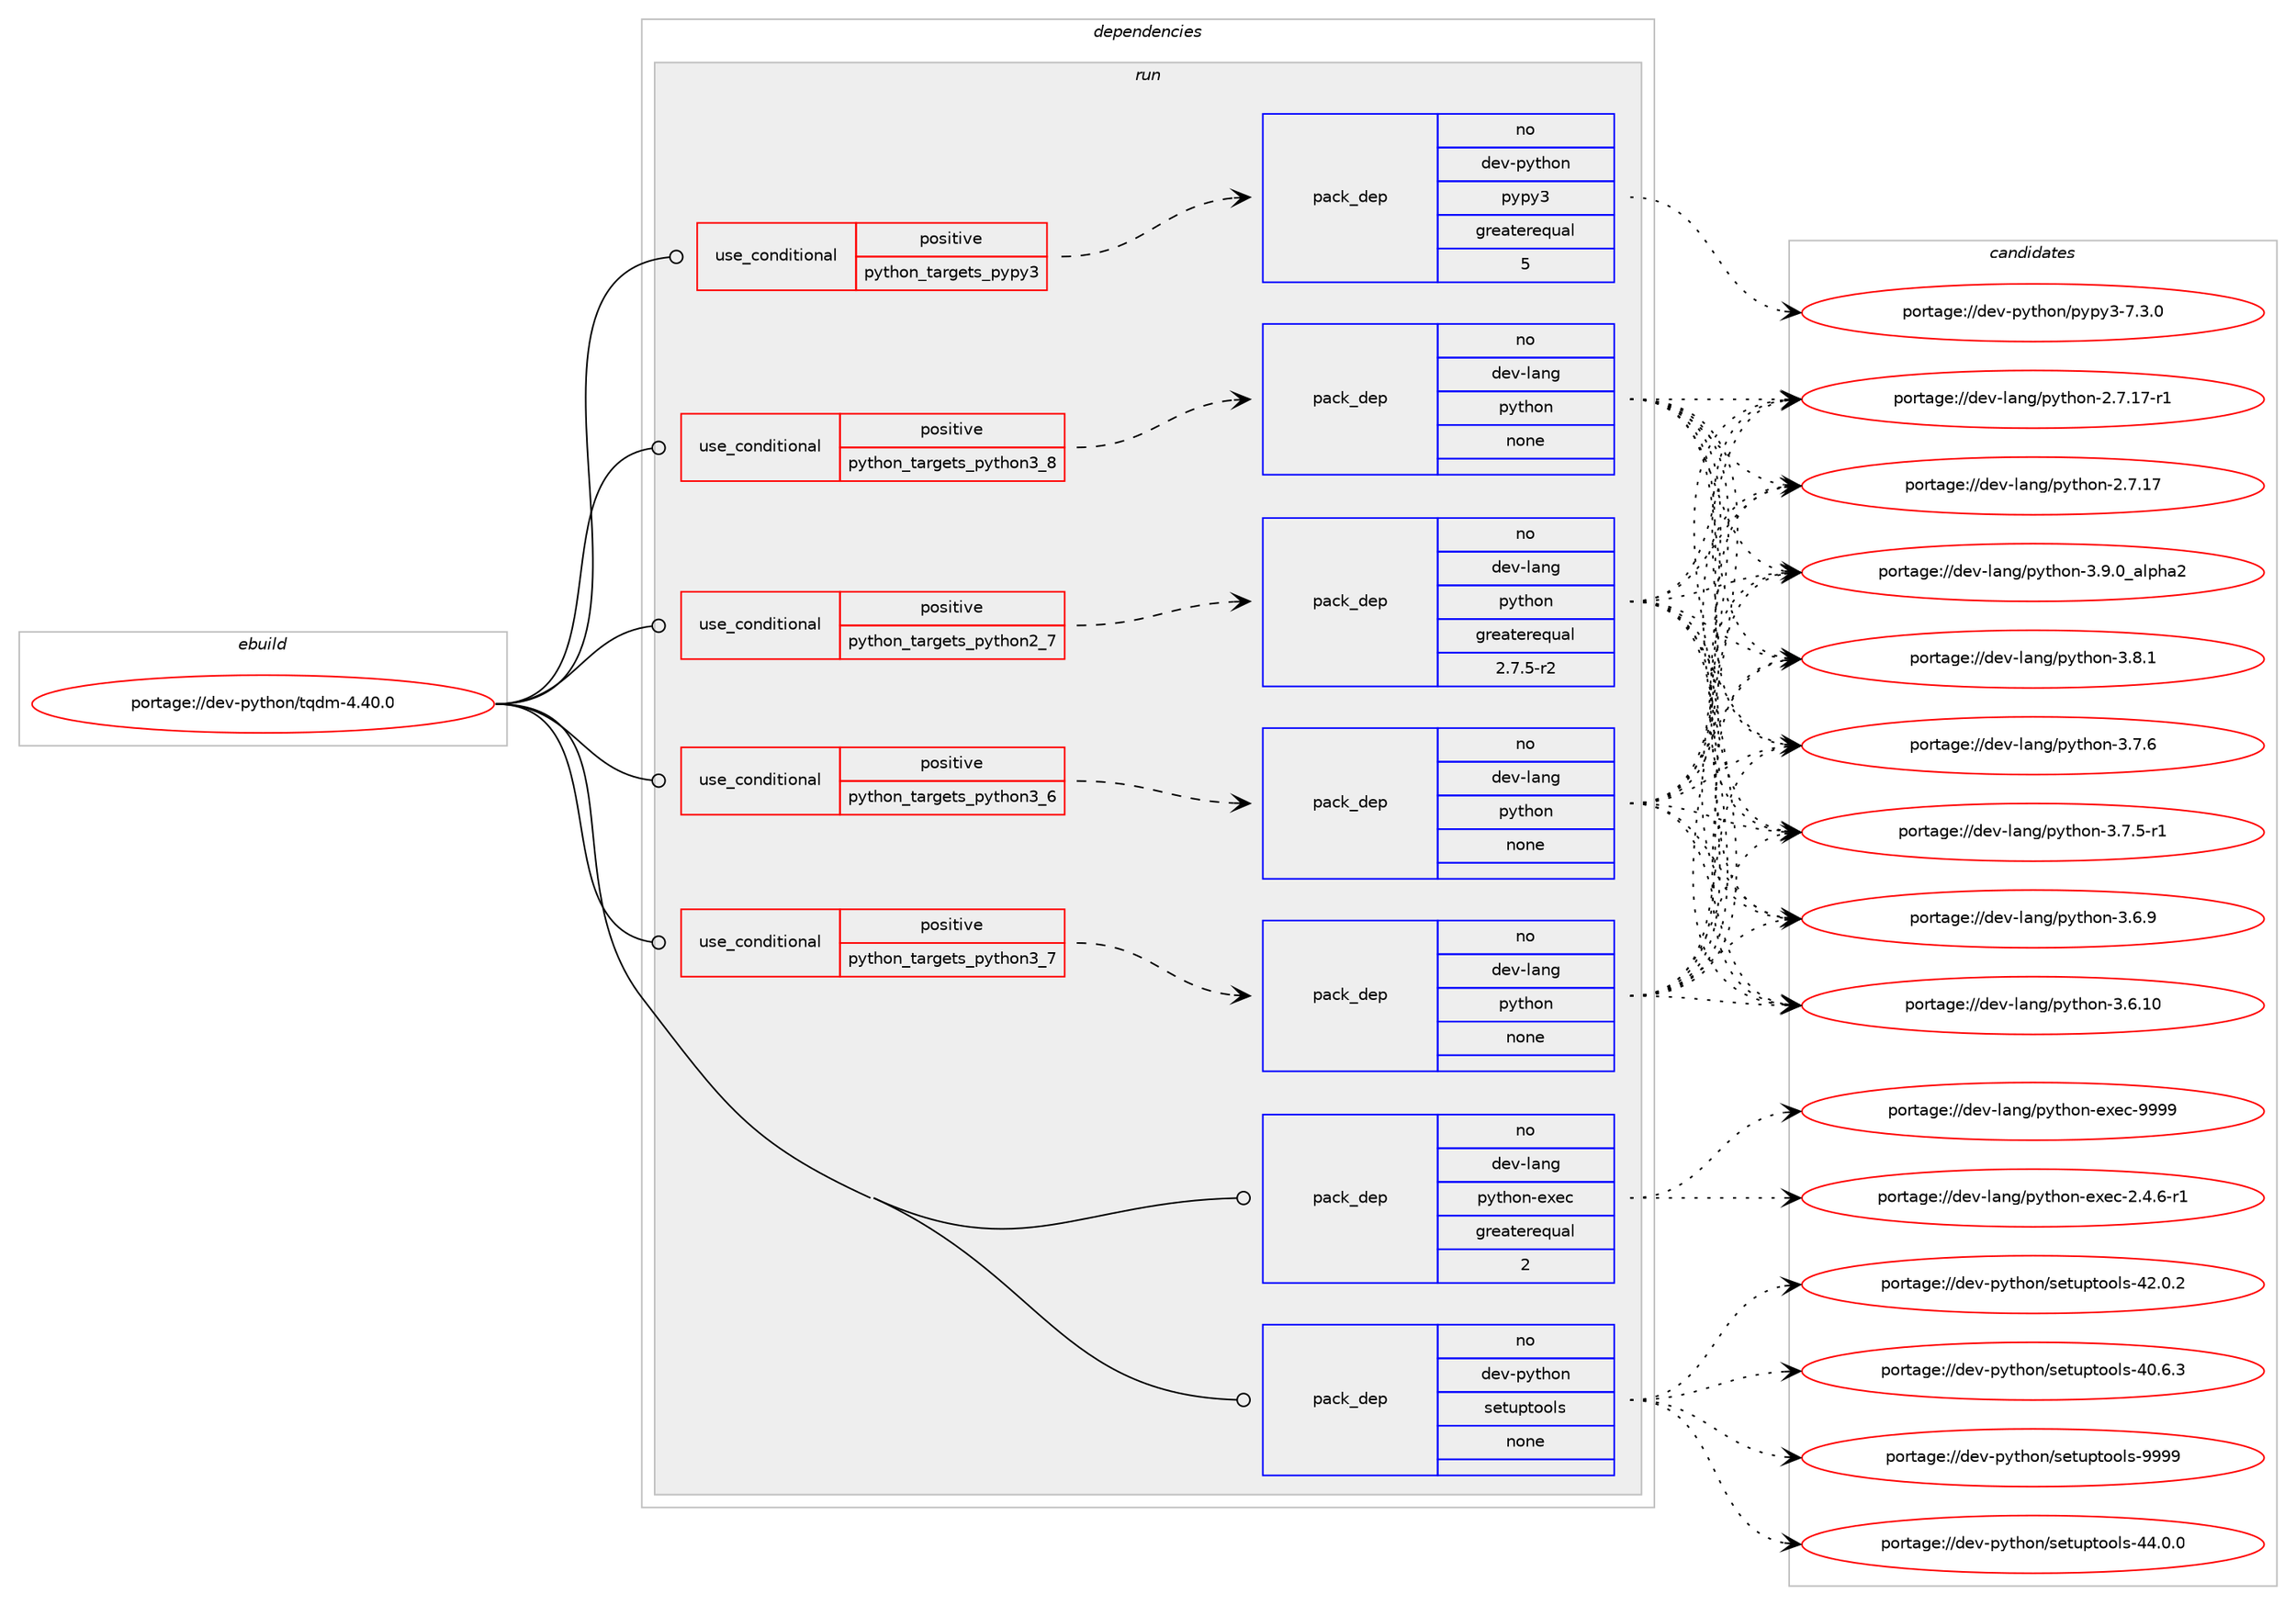 digraph prolog {

# *************
# Graph options
# *************

newrank=true;
concentrate=true;
compound=true;
graph [rankdir=LR,fontname=Helvetica,fontsize=10,ranksep=1.5];#, ranksep=2.5, nodesep=0.2];
edge  [arrowhead=vee];
node  [fontname=Helvetica,fontsize=10];

# **********
# The ebuild
# **********

subgraph cluster_leftcol {
color=gray;
label=<<i>ebuild</i>>;
id [label="portage://dev-python/tqdm-4.40.0", color=red, width=4, href="../dev-python/tqdm-4.40.0.svg"];
}

# ****************
# The dependencies
# ****************

subgraph cluster_midcol {
color=gray;
label=<<i>dependencies</i>>;
subgraph cluster_compile {
fillcolor="#eeeeee";
style=filled;
label=<<i>compile</i>>;
}
subgraph cluster_compileandrun {
fillcolor="#eeeeee";
style=filled;
label=<<i>compile and run</i>>;
}
subgraph cluster_run {
fillcolor="#eeeeee";
style=filled;
label=<<i>run</i>>;
subgraph cond104599 {
dependency421378 [label=<<TABLE BORDER="0" CELLBORDER="1" CELLSPACING="0" CELLPADDING="4"><TR><TD ROWSPAN="3" CELLPADDING="10">use_conditional</TD></TR><TR><TD>positive</TD></TR><TR><TD>python_targets_pypy3</TD></TR></TABLE>>, shape=none, color=red];
subgraph pack311882 {
dependency421379 [label=<<TABLE BORDER="0" CELLBORDER="1" CELLSPACING="0" CELLPADDING="4" WIDTH="220"><TR><TD ROWSPAN="6" CELLPADDING="30">pack_dep</TD></TR><TR><TD WIDTH="110">no</TD></TR><TR><TD>dev-python</TD></TR><TR><TD>pypy3</TD></TR><TR><TD>greaterequal</TD></TR><TR><TD>5</TD></TR></TABLE>>, shape=none, color=blue];
}
dependency421378:e -> dependency421379:w [weight=20,style="dashed",arrowhead="vee"];
}
id:e -> dependency421378:w [weight=20,style="solid",arrowhead="odot"];
subgraph cond104600 {
dependency421380 [label=<<TABLE BORDER="0" CELLBORDER="1" CELLSPACING="0" CELLPADDING="4"><TR><TD ROWSPAN="3" CELLPADDING="10">use_conditional</TD></TR><TR><TD>positive</TD></TR><TR><TD>python_targets_python2_7</TD></TR></TABLE>>, shape=none, color=red];
subgraph pack311883 {
dependency421381 [label=<<TABLE BORDER="0" CELLBORDER="1" CELLSPACING="0" CELLPADDING="4" WIDTH="220"><TR><TD ROWSPAN="6" CELLPADDING="30">pack_dep</TD></TR><TR><TD WIDTH="110">no</TD></TR><TR><TD>dev-lang</TD></TR><TR><TD>python</TD></TR><TR><TD>greaterequal</TD></TR><TR><TD>2.7.5-r2</TD></TR></TABLE>>, shape=none, color=blue];
}
dependency421380:e -> dependency421381:w [weight=20,style="dashed",arrowhead="vee"];
}
id:e -> dependency421380:w [weight=20,style="solid",arrowhead="odot"];
subgraph cond104601 {
dependency421382 [label=<<TABLE BORDER="0" CELLBORDER="1" CELLSPACING="0" CELLPADDING="4"><TR><TD ROWSPAN="3" CELLPADDING="10">use_conditional</TD></TR><TR><TD>positive</TD></TR><TR><TD>python_targets_python3_6</TD></TR></TABLE>>, shape=none, color=red];
subgraph pack311884 {
dependency421383 [label=<<TABLE BORDER="0" CELLBORDER="1" CELLSPACING="0" CELLPADDING="4" WIDTH="220"><TR><TD ROWSPAN="6" CELLPADDING="30">pack_dep</TD></TR><TR><TD WIDTH="110">no</TD></TR><TR><TD>dev-lang</TD></TR><TR><TD>python</TD></TR><TR><TD>none</TD></TR><TR><TD></TD></TR></TABLE>>, shape=none, color=blue];
}
dependency421382:e -> dependency421383:w [weight=20,style="dashed",arrowhead="vee"];
}
id:e -> dependency421382:w [weight=20,style="solid",arrowhead="odot"];
subgraph cond104602 {
dependency421384 [label=<<TABLE BORDER="0" CELLBORDER="1" CELLSPACING="0" CELLPADDING="4"><TR><TD ROWSPAN="3" CELLPADDING="10">use_conditional</TD></TR><TR><TD>positive</TD></TR><TR><TD>python_targets_python3_7</TD></TR></TABLE>>, shape=none, color=red];
subgraph pack311885 {
dependency421385 [label=<<TABLE BORDER="0" CELLBORDER="1" CELLSPACING="0" CELLPADDING="4" WIDTH="220"><TR><TD ROWSPAN="6" CELLPADDING="30">pack_dep</TD></TR><TR><TD WIDTH="110">no</TD></TR><TR><TD>dev-lang</TD></TR><TR><TD>python</TD></TR><TR><TD>none</TD></TR><TR><TD></TD></TR></TABLE>>, shape=none, color=blue];
}
dependency421384:e -> dependency421385:w [weight=20,style="dashed",arrowhead="vee"];
}
id:e -> dependency421384:w [weight=20,style="solid",arrowhead="odot"];
subgraph cond104603 {
dependency421386 [label=<<TABLE BORDER="0" CELLBORDER="1" CELLSPACING="0" CELLPADDING="4"><TR><TD ROWSPAN="3" CELLPADDING="10">use_conditional</TD></TR><TR><TD>positive</TD></TR><TR><TD>python_targets_python3_8</TD></TR></TABLE>>, shape=none, color=red];
subgraph pack311886 {
dependency421387 [label=<<TABLE BORDER="0" CELLBORDER="1" CELLSPACING="0" CELLPADDING="4" WIDTH="220"><TR><TD ROWSPAN="6" CELLPADDING="30">pack_dep</TD></TR><TR><TD WIDTH="110">no</TD></TR><TR><TD>dev-lang</TD></TR><TR><TD>python</TD></TR><TR><TD>none</TD></TR><TR><TD></TD></TR></TABLE>>, shape=none, color=blue];
}
dependency421386:e -> dependency421387:w [weight=20,style="dashed",arrowhead="vee"];
}
id:e -> dependency421386:w [weight=20,style="solid",arrowhead="odot"];
subgraph pack311887 {
dependency421388 [label=<<TABLE BORDER="0" CELLBORDER="1" CELLSPACING="0" CELLPADDING="4" WIDTH="220"><TR><TD ROWSPAN="6" CELLPADDING="30">pack_dep</TD></TR><TR><TD WIDTH="110">no</TD></TR><TR><TD>dev-lang</TD></TR><TR><TD>python-exec</TD></TR><TR><TD>greaterequal</TD></TR><TR><TD>2</TD></TR></TABLE>>, shape=none, color=blue];
}
id:e -> dependency421388:w [weight=20,style="solid",arrowhead="odot"];
subgraph pack311888 {
dependency421389 [label=<<TABLE BORDER="0" CELLBORDER="1" CELLSPACING="0" CELLPADDING="4" WIDTH="220"><TR><TD ROWSPAN="6" CELLPADDING="30">pack_dep</TD></TR><TR><TD WIDTH="110">no</TD></TR><TR><TD>dev-python</TD></TR><TR><TD>setuptools</TD></TR><TR><TD>none</TD></TR><TR><TD></TD></TR></TABLE>>, shape=none, color=blue];
}
id:e -> dependency421389:w [weight=20,style="solid",arrowhead="odot"];
}
}

# **************
# The candidates
# **************

subgraph cluster_choices {
rank=same;
color=gray;
label=<<i>candidates</i>>;

subgraph choice311882 {
color=black;
nodesep=1;
choice100101118451121211161041111104711212111212151455546514648 [label="portage://dev-python/pypy3-7.3.0", color=red, width=4,href="../dev-python/pypy3-7.3.0.svg"];
dependency421379:e -> choice100101118451121211161041111104711212111212151455546514648:w [style=dotted,weight="100"];
}
subgraph choice311883 {
color=black;
nodesep=1;
choice10010111845108971101034711212111610411111045514657464895971081121049750 [label="portage://dev-lang/python-3.9.0_alpha2", color=red, width=4,href="../dev-lang/python-3.9.0_alpha2.svg"];
choice100101118451089711010347112121116104111110455146564649 [label="portage://dev-lang/python-3.8.1", color=red, width=4,href="../dev-lang/python-3.8.1.svg"];
choice100101118451089711010347112121116104111110455146554654 [label="portage://dev-lang/python-3.7.6", color=red, width=4,href="../dev-lang/python-3.7.6.svg"];
choice1001011184510897110103471121211161041111104551465546534511449 [label="portage://dev-lang/python-3.7.5-r1", color=red, width=4,href="../dev-lang/python-3.7.5-r1.svg"];
choice100101118451089711010347112121116104111110455146544657 [label="portage://dev-lang/python-3.6.9", color=red, width=4,href="../dev-lang/python-3.6.9.svg"];
choice10010111845108971101034711212111610411111045514654464948 [label="portage://dev-lang/python-3.6.10", color=red, width=4,href="../dev-lang/python-3.6.10.svg"];
choice100101118451089711010347112121116104111110455046554649554511449 [label="portage://dev-lang/python-2.7.17-r1", color=red, width=4,href="../dev-lang/python-2.7.17-r1.svg"];
choice10010111845108971101034711212111610411111045504655464955 [label="portage://dev-lang/python-2.7.17", color=red, width=4,href="../dev-lang/python-2.7.17.svg"];
dependency421381:e -> choice10010111845108971101034711212111610411111045514657464895971081121049750:w [style=dotted,weight="100"];
dependency421381:e -> choice100101118451089711010347112121116104111110455146564649:w [style=dotted,weight="100"];
dependency421381:e -> choice100101118451089711010347112121116104111110455146554654:w [style=dotted,weight="100"];
dependency421381:e -> choice1001011184510897110103471121211161041111104551465546534511449:w [style=dotted,weight="100"];
dependency421381:e -> choice100101118451089711010347112121116104111110455146544657:w [style=dotted,weight="100"];
dependency421381:e -> choice10010111845108971101034711212111610411111045514654464948:w [style=dotted,weight="100"];
dependency421381:e -> choice100101118451089711010347112121116104111110455046554649554511449:w [style=dotted,weight="100"];
dependency421381:e -> choice10010111845108971101034711212111610411111045504655464955:w [style=dotted,weight="100"];
}
subgraph choice311884 {
color=black;
nodesep=1;
choice10010111845108971101034711212111610411111045514657464895971081121049750 [label="portage://dev-lang/python-3.9.0_alpha2", color=red, width=4,href="../dev-lang/python-3.9.0_alpha2.svg"];
choice100101118451089711010347112121116104111110455146564649 [label="portage://dev-lang/python-3.8.1", color=red, width=4,href="../dev-lang/python-3.8.1.svg"];
choice100101118451089711010347112121116104111110455146554654 [label="portage://dev-lang/python-3.7.6", color=red, width=4,href="../dev-lang/python-3.7.6.svg"];
choice1001011184510897110103471121211161041111104551465546534511449 [label="portage://dev-lang/python-3.7.5-r1", color=red, width=4,href="../dev-lang/python-3.7.5-r1.svg"];
choice100101118451089711010347112121116104111110455146544657 [label="portage://dev-lang/python-3.6.9", color=red, width=4,href="../dev-lang/python-3.6.9.svg"];
choice10010111845108971101034711212111610411111045514654464948 [label="portage://dev-lang/python-3.6.10", color=red, width=4,href="../dev-lang/python-3.6.10.svg"];
choice100101118451089711010347112121116104111110455046554649554511449 [label="portage://dev-lang/python-2.7.17-r1", color=red, width=4,href="../dev-lang/python-2.7.17-r1.svg"];
choice10010111845108971101034711212111610411111045504655464955 [label="portage://dev-lang/python-2.7.17", color=red, width=4,href="../dev-lang/python-2.7.17.svg"];
dependency421383:e -> choice10010111845108971101034711212111610411111045514657464895971081121049750:w [style=dotted,weight="100"];
dependency421383:e -> choice100101118451089711010347112121116104111110455146564649:w [style=dotted,weight="100"];
dependency421383:e -> choice100101118451089711010347112121116104111110455146554654:w [style=dotted,weight="100"];
dependency421383:e -> choice1001011184510897110103471121211161041111104551465546534511449:w [style=dotted,weight="100"];
dependency421383:e -> choice100101118451089711010347112121116104111110455146544657:w [style=dotted,weight="100"];
dependency421383:e -> choice10010111845108971101034711212111610411111045514654464948:w [style=dotted,weight="100"];
dependency421383:e -> choice100101118451089711010347112121116104111110455046554649554511449:w [style=dotted,weight="100"];
dependency421383:e -> choice10010111845108971101034711212111610411111045504655464955:w [style=dotted,weight="100"];
}
subgraph choice311885 {
color=black;
nodesep=1;
choice10010111845108971101034711212111610411111045514657464895971081121049750 [label="portage://dev-lang/python-3.9.0_alpha2", color=red, width=4,href="../dev-lang/python-3.9.0_alpha2.svg"];
choice100101118451089711010347112121116104111110455146564649 [label="portage://dev-lang/python-3.8.1", color=red, width=4,href="../dev-lang/python-3.8.1.svg"];
choice100101118451089711010347112121116104111110455146554654 [label="portage://dev-lang/python-3.7.6", color=red, width=4,href="../dev-lang/python-3.7.6.svg"];
choice1001011184510897110103471121211161041111104551465546534511449 [label="portage://dev-lang/python-3.7.5-r1", color=red, width=4,href="../dev-lang/python-3.7.5-r1.svg"];
choice100101118451089711010347112121116104111110455146544657 [label="portage://dev-lang/python-3.6.9", color=red, width=4,href="../dev-lang/python-3.6.9.svg"];
choice10010111845108971101034711212111610411111045514654464948 [label="portage://dev-lang/python-3.6.10", color=red, width=4,href="../dev-lang/python-3.6.10.svg"];
choice100101118451089711010347112121116104111110455046554649554511449 [label="portage://dev-lang/python-2.7.17-r1", color=red, width=4,href="../dev-lang/python-2.7.17-r1.svg"];
choice10010111845108971101034711212111610411111045504655464955 [label="portage://dev-lang/python-2.7.17", color=red, width=4,href="../dev-lang/python-2.7.17.svg"];
dependency421385:e -> choice10010111845108971101034711212111610411111045514657464895971081121049750:w [style=dotted,weight="100"];
dependency421385:e -> choice100101118451089711010347112121116104111110455146564649:w [style=dotted,weight="100"];
dependency421385:e -> choice100101118451089711010347112121116104111110455146554654:w [style=dotted,weight="100"];
dependency421385:e -> choice1001011184510897110103471121211161041111104551465546534511449:w [style=dotted,weight="100"];
dependency421385:e -> choice100101118451089711010347112121116104111110455146544657:w [style=dotted,weight="100"];
dependency421385:e -> choice10010111845108971101034711212111610411111045514654464948:w [style=dotted,weight="100"];
dependency421385:e -> choice100101118451089711010347112121116104111110455046554649554511449:w [style=dotted,weight="100"];
dependency421385:e -> choice10010111845108971101034711212111610411111045504655464955:w [style=dotted,weight="100"];
}
subgraph choice311886 {
color=black;
nodesep=1;
choice10010111845108971101034711212111610411111045514657464895971081121049750 [label="portage://dev-lang/python-3.9.0_alpha2", color=red, width=4,href="../dev-lang/python-3.9.0_alpha2.svg"];
choice100101118451089711010347112121116104111110455146564649 [label="portage://dev-lang/python-3.8.1", color=red, width=4,href="../dev-lang/python-3.8.1.svg"];
choice100101118451089711010347112121116104111110455146554654 [label="portage://dev-lang/python-3.7.6", color=red, width=4,href="../dev-lang/python-3.7.6.svg"];
choice1001011184510897110103471121211161041111104551465546534511449 [label="portage://dev-lang/python-3.7.5-r1", color=red, width=4,href="../dev-lang/python-3.7.5-r1.svg"];
choice100101118451089711010347112121116104111110455146544657 [label="portage://dev-lang/python-3.6.9", color=red, width=4,href="../dev-lang/python-3.6.9.svg"];
choice10010111845108971101034711212111610411111045514654464948 [label="portage://dev-lang/python-3.6.10", color=red, width=4,href="../dev-lang/python-3.6.10.svg"];
choice100101118451089711010347112121116104111110455046554649554511449 [label="portage://dev-lang/python-2.7.17-r1", color=red, width=4,href="../dev-lang/python-2.7.17-r1.svg"];
choice10010111845108971101034711212111610411111045504655464955 [label="portage://dev-lang/python-2.7.17", color=red, width=4,href="../dev-lang/python-2.7.17.svg"];
dependency421387:e -> choice10010111845108971101034711212111610411111045514657464895971081121049750:w [style=dotted,weight="100"];
dependency421387:e -> choice100101118451089711010347112121116104111110455146564649:w [style=dotted,weight="100"];
dependency421387:e -> choice100101118451089711010347112121116104111110455146554654:w [style=dotted,weight="100"];
dependency421387:e -> choice1001011184510897110103471121211161041111104551465546534511449:w [style=dotted,weight="100"];
dependency421387:e -> choice100101118451089711010347112121116104111110455146544657:w [style=dotted,weight="100"];
dependency421387:e -> choice10010111845108971101034711212111610411111045514654464948:w [style=dotted,weight="100"];
dependency421387:e -> choice100101118451089711010347112121116104111110455046554649554511449:w [style=dotted,weight="100"];
dependency421387:e -> choice10010111845108971101034711212111610411111045504655464955:w [style=dotted,weight="100"];
}
subgraph choice311887 {
color=black;
nodesep=1;
choice10010111845108971101034711212111610411111045101120101994557575757 [label="portage://dev-lang/python-exec-9999", color=red, width=4,href="../dev-lang/python-exec-9999.svg"];
choice10010111845108971101034711212111610411111045101120101994550465246544511449 [label="portage://dev-lang/python-exec-2.4.6-r1", color=red, width=4,href="../dev-lang/python-exec-2.4.6-r1.svg"];
dependency421388:e -> choice10010111845108971101034711212111610411111045101120101994557575757:w [style=dotted,weight="100"];
dependency421388:e -> choice10010111845108971101034711212111610411111045101120101994550465246544511449:w [style=dotted,weight="100"];
}
subgraph choice311888 {
color=black;
nodesep=1;
choice10010111845112121116104111110471151011161171121161111111081154557575757 [label="portage://dev-python/setuptools-9999", color=red, width=4,href="../dev-python/setuptools-9999.svg"];
choice100101118451121211161041111104711510111611711211611111110811545525246484648 [label="portage://dev-python/setuptools-44.0.0", color=red, width=4,href="../dev-python/setuptools-44.0.0.svg"];
choice100101118451121211161041111104711510111611711211611111110811545525046484650 [label="portage://dev-python/setuptools-42.0.2", color=red, width=4,href="../dev-python/setuptools-42.0.2.svg"];
choice100101118451121211161041111104711510111611711211611111110811545524846544651 [label="portage://dev-python/setuptools-40.6.3", color=red, width=4,href="../dev-python/setuptools-40.6.3.svg"];
dependency421389:e -> choice10010111845112121116104111110471151011161171121161111111081154557575757:w [style=dotted,weight="100"];
dependency421389:e -> choice100101118451121211161041111104711510111611711211611111110811545525246484648:w [style=dotted,weight="100"];
dependency421389:e -> choice100101118451121211161041111104711510111611711211611111110811545525046484650:w [style=dotted,weight="100"];
dependency421389:e -> choice100101118451121211161041111104711510111611711211611111110811545524846544651:w [style=dotted,weight="100"];
}
}

}
